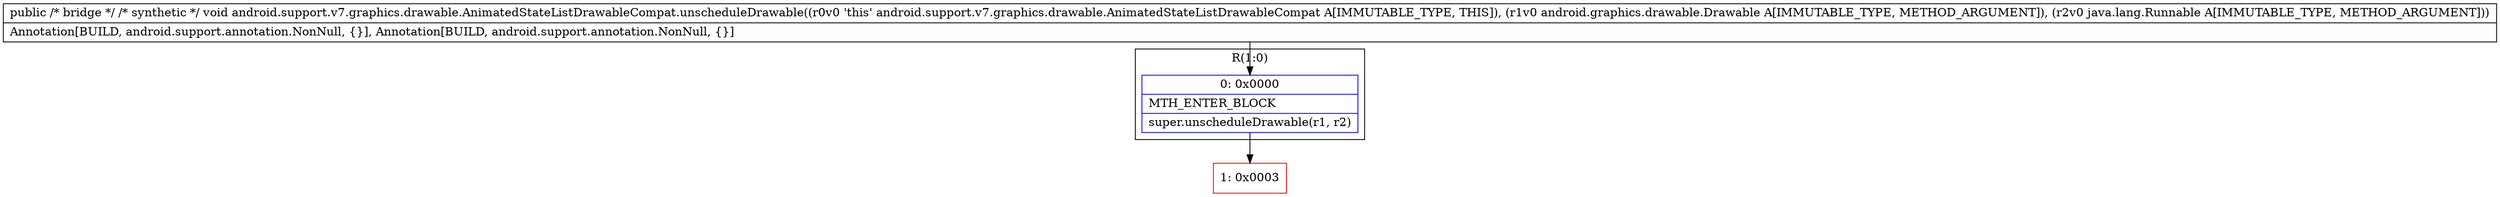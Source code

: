 digraph "CFG forandroid.support.v7.graphics.drawable.AnimatedStateListDrawableCompat.unscheduleDrawable(Landroid\/graphics\/drawable\/Drawable;Ljava\/lang\/Runnable;)V" {
subgraph cluster_Region_1063088755 {
label = "R(1:0)";
node [shape=record,color=blue];
Node_0 [shape=record,label="{0\:\ 0x0000|MTH_ENTER_BLOCK\l|super.unscheduleDrawable(r1, r2)\l}"];
}
Node_1 [shape=record,color=red,label="{1\:\ 0x0003}"];
MethodNode[shape=record,label="{public \/* bridge *\/ \/* synthetic *\/ void android.support.v7.graphics.drawable.AnimatedStateListDrawableCompat.unscheduleDrawable((r0v0 'this' android.support.v7.graphics.drawable.AnimatedStateListDrawableCompat A[IMMUTABLE_TYPE, THIS]), (r1v0 android.graphics.drawable.Drawable A[IMMUTABLE_TYPE, METHOD_ARGUMENT]), (r2v0 java.lang.Runnable A[IMMUTABLE_TYPE, METHOD_ARGUMENT]))  | Annotation[BUILD, android.support.annotation.NonNull, \{\}], Annotation[BUILD, android.support.annotation.NonNull, \{\}]\l}"];
MethodNode -> Node_0;
Node_0 -> Node_1;
}

